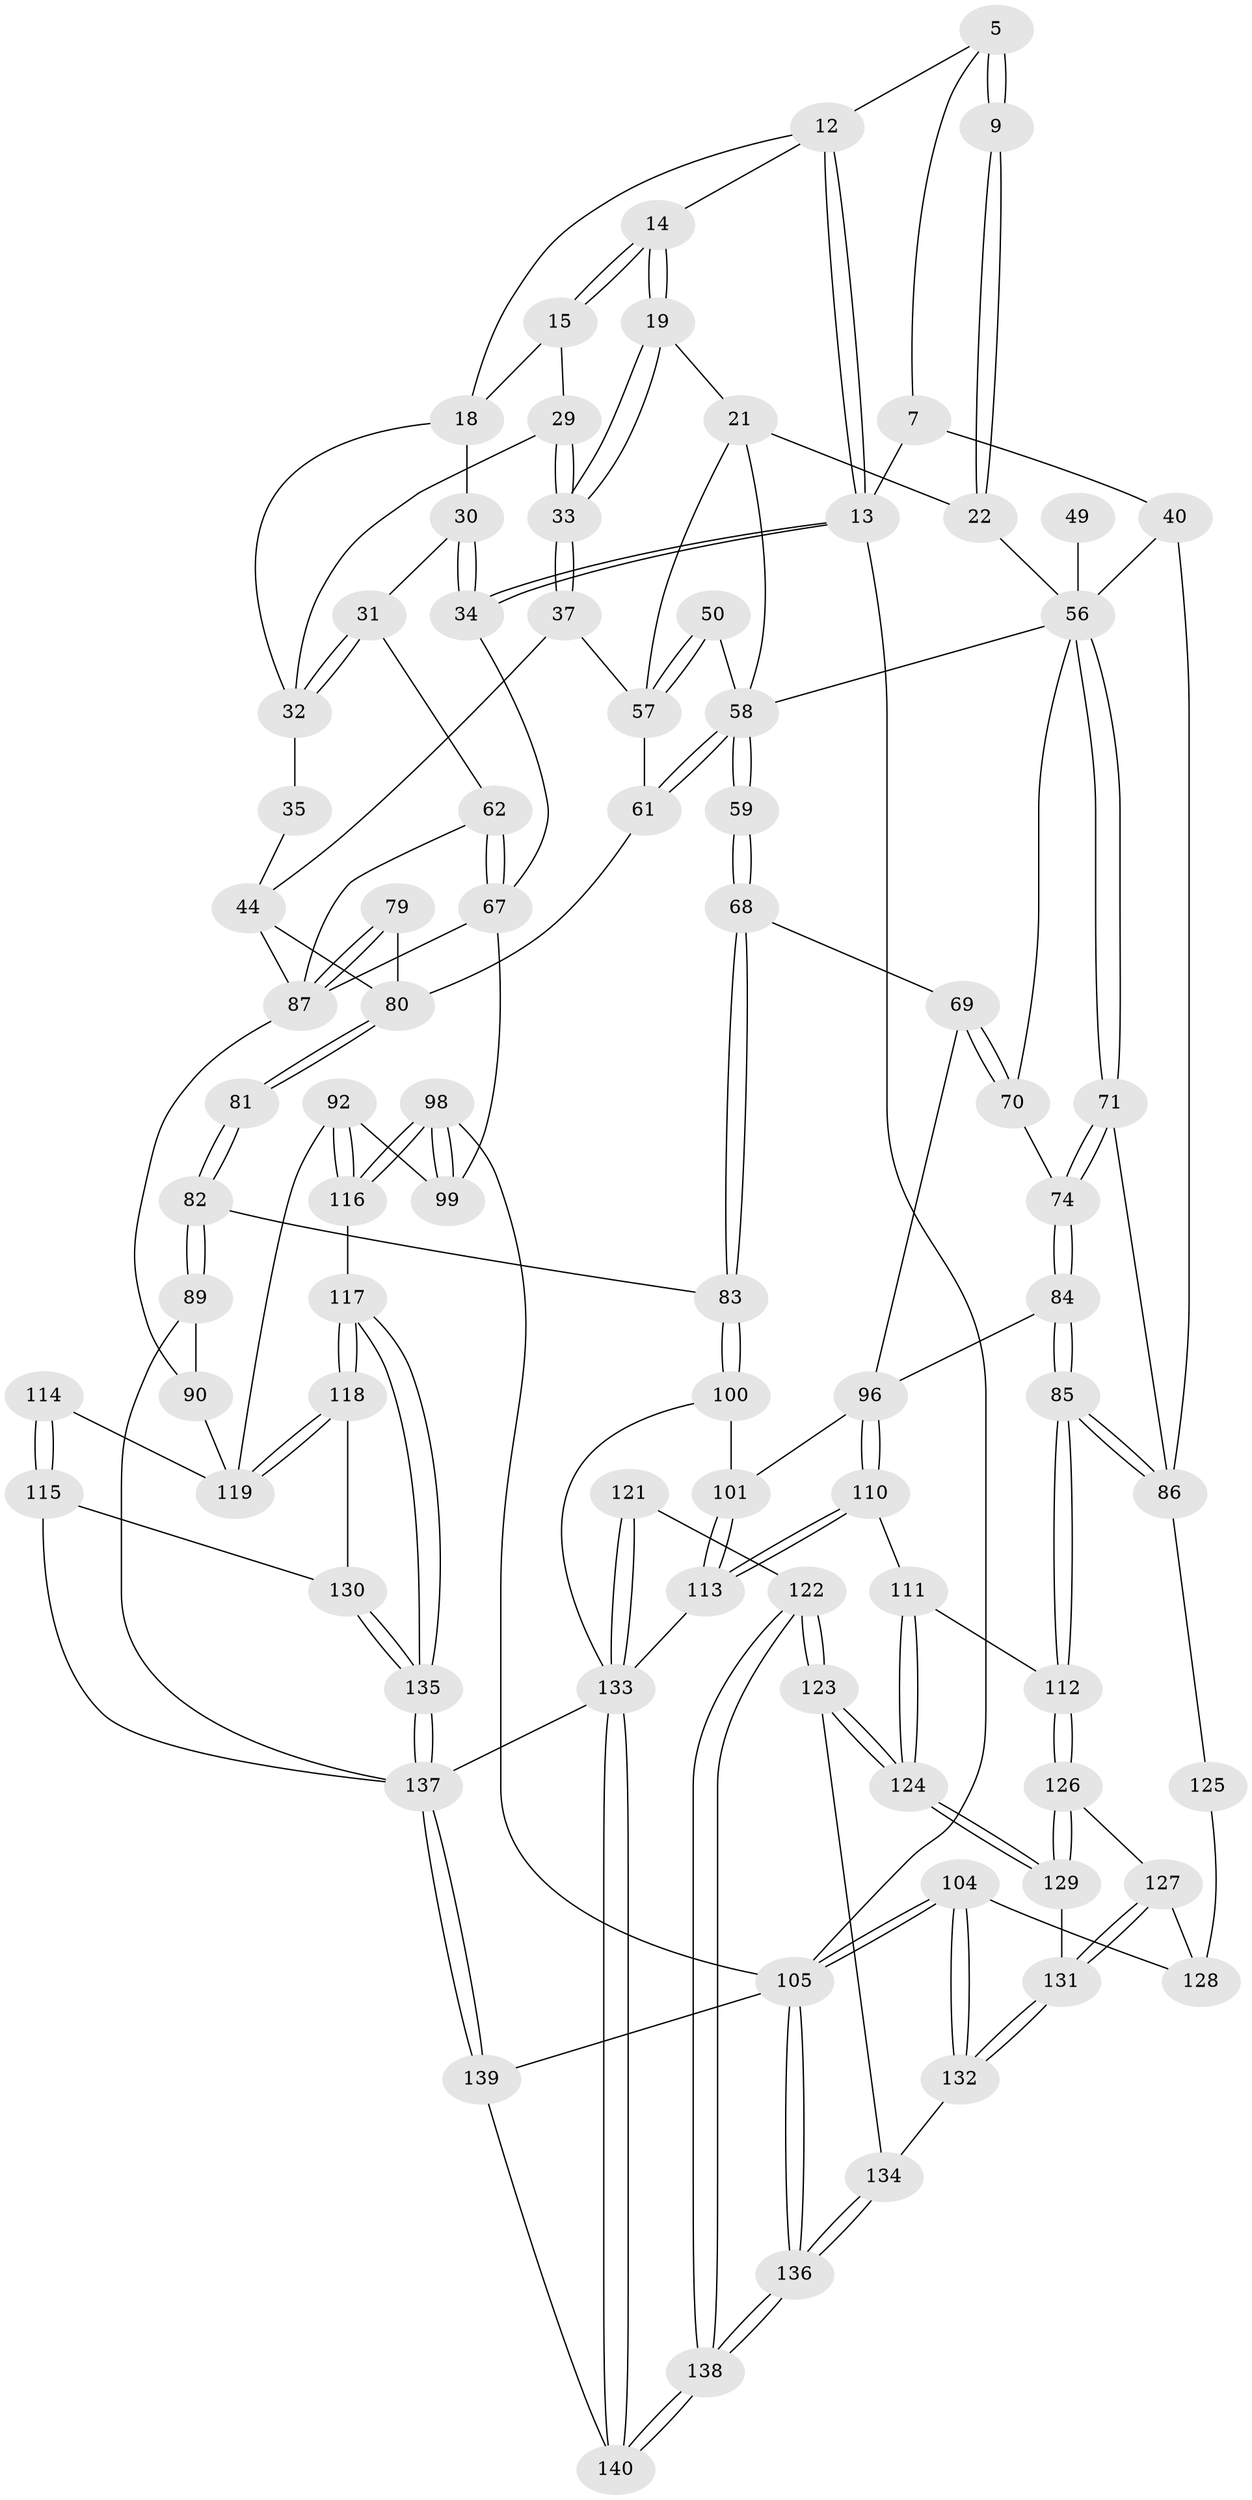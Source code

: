 // original degree distribution, {3: 0.02142857142857143, 6: 0.25, 4: 0.25, 5: 0.4785714285714286}
// Generated by graph-tools (version 1.1) at 2025/05/03/04/25 22:05:42]
// undirected, 84 vertices, 192 edges
graph export_dot {
graph [start="1"]
  node [color=gray90,style=filled];
  5 [pos="+0.18275128883562677+0.01587193350445874",super="+2"];
  7 [pos="+0+0",super="+6"];
  9 [pos="+0.3278222315739529+0.12048838408757107"];
  12 [pos="+1+0",super="+11+10"];
  13 [pos="+1+0",super="+8"];
  14 [pos="+0.5971772086275196+0.09319890764546084"];
  15 [pos="+0.7190224658176791+0.1489904520867425"];
  18 [pos="+0.8655917851083094+0.14474091621487928",super="+17+16"];
  19 [pos="+0.54778732341964+0.19856121514916428"];
  21 [pos="+0.3558041454762927+0.2578015544402301",super="+20"];
  22 [pos="+0.3296352934553131+0.25558660755833085"];
  29 [pos="+0.7246831108741615+0.15564289450666324"];
  30 [pos="+0.9627719377255547+0.193335795927709"];
  31 [pos="+0.8854444498803347+0.26515501031294564"];
  32 [pos="+0.8761303102541562+0.2574155388950841",super="+28"];
  33 [pos="+0.6846125257042733+0.3575519986947292"];
  34 [pos="+1+0.19292786533360148"];
  35 [pos="+0.7702349666242708+0.274485056180821"];
  37 [pos="+0.6906256969089969+0.36784536574955784"];
  40 [pos="+0+0.45931780758721014",super="+38+26"];
  44 [pos="+0.7247156580833947+0.41722765728597294",super="+36"];
  49 [pos="+0.07027197225773509+0.4146981421425545"];
  50 [pos="+0.500014623247841+0.4107219820142547"];
  56 [pos="+0.16267295599689463+0.4667500520312022",super="+55+39"];
  57 [pos="+0.533162815410775+0.4761039997895448",super="+47+48"];
  58 [pos="+0.4437423233966233+0.5419863218475333",super="+51+52+53"];
  59 [pos="+0.39790396645266934+0.5736648896551969"];
  61 [pos="+0.4645583923650887+0.5344199999107431",super="+60"];
  62 [pos="+0.8650330747128189+0.4448746997675969",super="+42+41"];
  67 [pos="+0.9343949916950711+0.5762452023549323",super="+66+65"];
  68 [pos="+0.3976278910347195+0.5748251817491402"];
  69 [pos="+0.3780800929155828+0.6048839879552818"];
  70 [pos="+0.2565075682236786+0.6021468125607427"];
  71 [pos="+0.15535405428041027+0.575992065302852"];
  74 [pos="+0.24735772405563924+0.6068849557116738"];
  79 [pos="+0.7072219084966258+0.6097034603814684"];
  80 [pos="+0.653876745213595+0.5625237901179619",super="+64+78"];
  81 [pos="+0.5882289495626056+0.6292609873968702"];
  82 [pos="+0.5861454722154873+0.6393437224045394"];
  83 [pos="+0.5678100541022267+0.6532253005451955"];
  84 [pos="+0.2148721497153928+0.6796042284334993"];
  85 [pos="+0.18441345425125266+0.7119837370699627"];
  86 [pos="+0.13725481152344707+0.7018939674048185",super="+73"];
  87 [pos="+0.7116649075299893+0.623773185608253",super="+76+77"];
  89 [pos="+0.7001360242746061+0.6892705351065134"];
  90 [pos="+0.825276413960175+0.6727404645808818",super="+88"];
  92 [pos="+0.9028878974140048+0.7217245594386779"];
  96 [pos="+0.2946740443509853+0.7043703840888",super="+95"];
  98 [pos="+1+0.83239397032623"];
  99 [pos="+1+0.826078942837208",super="+91"];
  100 [pos="+0.546419138460064+0.7109615148238134"];
  101 [pos="+0.40293747955323034+0.7073695400549009"];
  104 [pos="+0+1"];
  105 [pos="+0+1",super="+97"];
  110 [pos="+0.2818874035491611+0.7383197285309823"];
  111 [pos="+0.28084298169620436+0.7391558207718194"];
  112 [pos="+0.19162156515543452+0.7252811467000485"];
  113 [pos="+0.39395631260490305+0.7803788970499123"];
  114 [pos="+0.832720015722468+0.7429080552560956"];
  115 [pos="+0.7936590791743784+0.84328112463225"];
  116 [pos="+1+0.8399337289141097"];
  117 [pos="+1+0.8406484835293931"];
  118 [pos="+0.924740319438299+0.8286032891225148"];
  119 [pos="+0.9026604826744691+0.7799858257535143",super="+93+94"];
  121 [pos="+0.37181389815182214+0.8767646042067742"];
  122 [pos="+0.28724139865575854+0.8728946189279141"];
  123 [pos="+0.28507209038442305+0.8716638151467602"];
  124 [pos="+0.26838610218737247+0.8553268146244415"];
  125 [pos="+0.12000792700547135+0.7046281885888244",super="+102"];
  126 [pos="+0.20061449982931834+0.7672189023691215"];
  127 [pos="+0.1292466592835816+0.8165592830937533"];
  128 [pos="+0.10847767740745809+0.7981981182243014",super="+103"];
  129 [pos="+0.25194512975948175+0.845040815002026"];
  130 [pos="+0.8011428753183754+0.846216514949652"];
  131 [pos="+0.1400516330494053+0.854817723968942"];
  132 [pos="+0.1140380149530674+0.893627530609665"];
  133 [pos="+0.5586592026348945+1",super="+108+109+120"];
  134 [pos="+0.19366781199796698+0.9117717608959516"];
  135 [pos="+0.8862224236810974+0.9563890177917986"];
  136 [pos="+0+1"];
  137 [pos="+0.882773286819157+0.9991257786710281",super="+107+106"];
  138 [pos="+0.02457660747950339+1"];
  139 [pos="+0.8722089729900632+1"];
  140 [pos="+0.5608460054956302+1"];
  5 -- 9 [weight=2];
  5 -- 9;
  5 -- 12;
  5 -- 7;
  7 -- 13;
  7 -- 40 [weight=2];
  9 -- 22;
  9 -- 22;
  12 -- 13 [weight=2];
  12 -- 13;
  12 -- 14;
  12 -- 18;
  13 -- 34;
  13 -- 34;
  13 -- 105 [weight=2];
  14 -- 15;
  14 -- 15;
  14 -- 19;
  14 -- 19;
  15 -- 29;
  15 -- 18;
  18 -- 32;
  18 -- 30;
  19 -- 33;
  19 -- 33;
  19 -- 21;
  21 -- 22;
  21 -- 57;
  21 -- 58;
  22 -- 56;
  29 -- 33;
  29 -- 33;
  29 -- 32;
  30 -- 31;
  30 -- 34;
  30 -- 34;
  31 -- 32;
  31 -- 32;
  31 -- 62;
  32 -- 35 [weight=2];
  33 -- 37;
  33 -- 37;
  34 -- 67;
  35 -- 44;
  37 -- 57;
  37 -- 44;
  40 -- 56 [weight=2];
  40 -- 86;
  44 -- 80;
  44 -- 87;
  49 -- 56 [weight=3];
  50 -- 57 [weight=2];
  50 -- 57;
  50 -- 58;
  56 -- 71;
  56 -- 71;
  56 -- 58;
  56 -- 70;
  57 -- 61;
  58 -- 59 [weight=2];
  58 -- 59;
  58 -- 61;
  58 -- 61;
  59 -- 68;
  59 -- 68;
  61 -- 80 [weight=2];
  62 -- 67 [weight=3];
  62 -- 67;
  62 -- 87;
  67 -- 99 [weight=2];
  67 -- 87;
  68 -- 69;
  68 -- 83;
  68 -- 83;
  69 -- 70;
  69 -- 70;
  69 -- 96;
  70 -- 74;
  71 -- 74;
  71 -- 74;
  71 -- 86;
  74 -- 84;
  74 -- 84;
  79 -- 80;
  79 -- 87 [weight=2];
  79 -- 87;
  80 -- 81 [weight=2];
  80 -- 81;
  81 -- 82;
  81 -- 82;
  82 -- 83;
  82 -- 89;
  82 -- 89;
  83 -- 100;
  83 -- 100;
  84 -- 85;
  84 -- 85;
  84 -- 96;
  85 -- 86;
  85 -- 86;
  85 -- 112;
  85 -- 112;
  86 -- 125 [weight=2];
  87 -- 90 [weight=2];
  89 -- 90;
  89 -- 137;
  90 -- 119;
  92 -- 116;
  92 -- 116;
  92 -- 99;
  92 -- 119;
  96 -- 110;
  96 -- 110;
  96 -- 101;
  98 -- 99;
  98 -- 99;
  98 -- 116;
  98 -- 116;
  98 -- 105;
  100 -- 101;
  100 -- 133;
  101 -- 113;
  101 -- 113;
  104 -- 105;
  104 -- 105;
  104 -- 132;
  104 -- 132;
  104 -- 128;
  105 -- 136;
  105 -- 136;
  105 -- 139;
  110 -- 111;
  110 -- 113;
  110 -- 113;
  111 -- 112;
  111 -- 124;
  111 -- 124;
  112 -- 126;
  112 -- 126;
  113 -- 133;
  114 -- 115;
  114 -- 115;
  114 -- 119 [weight=2];
  115 -- 130;
  115 -- 137;
  116 -- 117;
  117 -- 118;
  117 -- 118;
  117 -- 135;
  117 -- 135;
  118 -- 119;
  118 -- 119;
  118 -- 130;
  121 -- 122;
  121 -- 133 [weight=2];
  121 -- 133;
  122 -- 123;
  122 -- 123;
  122 -- 138;
  122 -- 138;
  123 -- 124;
  123 -- 124;
  123 -- 134;
  124 -- 129;
  124 -- 129;
  125 -- 128 [weight=2];
  126 -- 127;
  126 -- 129;
  126 -- 129;
  127 -- 128;
  127 -- 131;
  127 -- 131;
  129 -- 131;
  130 -- 135;
  130 -- 135;
  131 -- 132;
  131 -- 132;
  132 -- 134;
  133 -- 140;
  133 -- 140;
  133 -- 137;
  134 -- 136;
  134 -- 136;
  135 -- 137;
  135 -- 137;
  136 -- 138;
  136 -- 138;
  137 -- 139;
  137 -- 139;
  138 -- 140;
  138 -- 140;
  139 -- 140;
}

